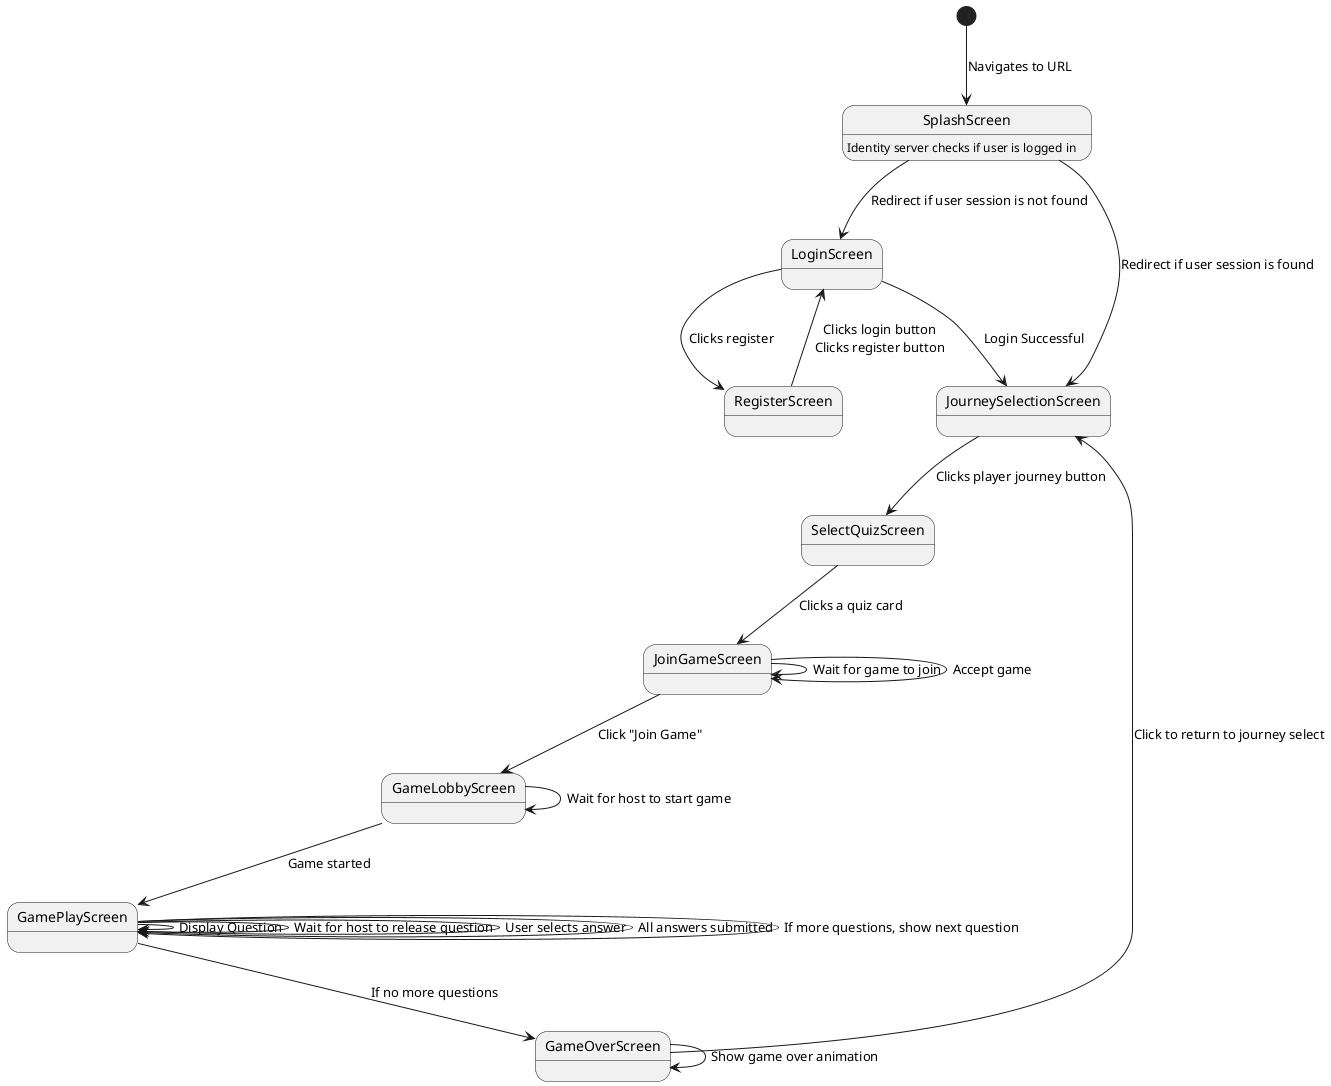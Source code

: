 @startuml 'State Machine Diagram: Game Player Joins Game

[*] --> SplashScreen : Navigates to URL
SplashScreen: Identity server checks if user is logged in
SplashScreen --> LoginScreen : Redirect if user session is not found

SplashScreen --> JourneySelectionScreen : Redirect if user session is found

LoginScreen --> RegisterScreen : Clicks register

RegisterScreen --> LoginScreen : Clicks login button\nClicks register button

LoginScreen --> JourneySelectionScreen : Login Successful

JourneySelectionScreen --> SelectQuizScreen : Clicks player journey button
SelectQuizScreen --> JoinGameScreen : Clicks a quiz card

JoinGameScreen --> JoinGameScreen : Wait for game to join
JoinGameScreen --> JoinGameScreen : Accept game

JoinGameScreen --> GameLobbyScreen : Click "Join Game"

GameLobbyScreen --> GameLobbyScreen : Wait for host to start game
GameLobbyScreen --> GamePlayScreen : Game started

GamePlayScreen --> GamePlayScreen : Display Question
GamePlayScreen --> GamePlayScreen : Wait for host to release question
GamePlayScreen --> GamePlayScreen : User selects answer
GamePlayScreen --> GamePlayScreen : All answers submitted

GamePlayScreen --> GamePlayScreen : If more questions, show next question
GamePlayScreen --> GameOverScreen : If no more questions

GameOverScreen --> GameOverScreen : Show game over animation
GameOverScreen --> JourneySelectionScreen : Click to return to journey select

@enduml
